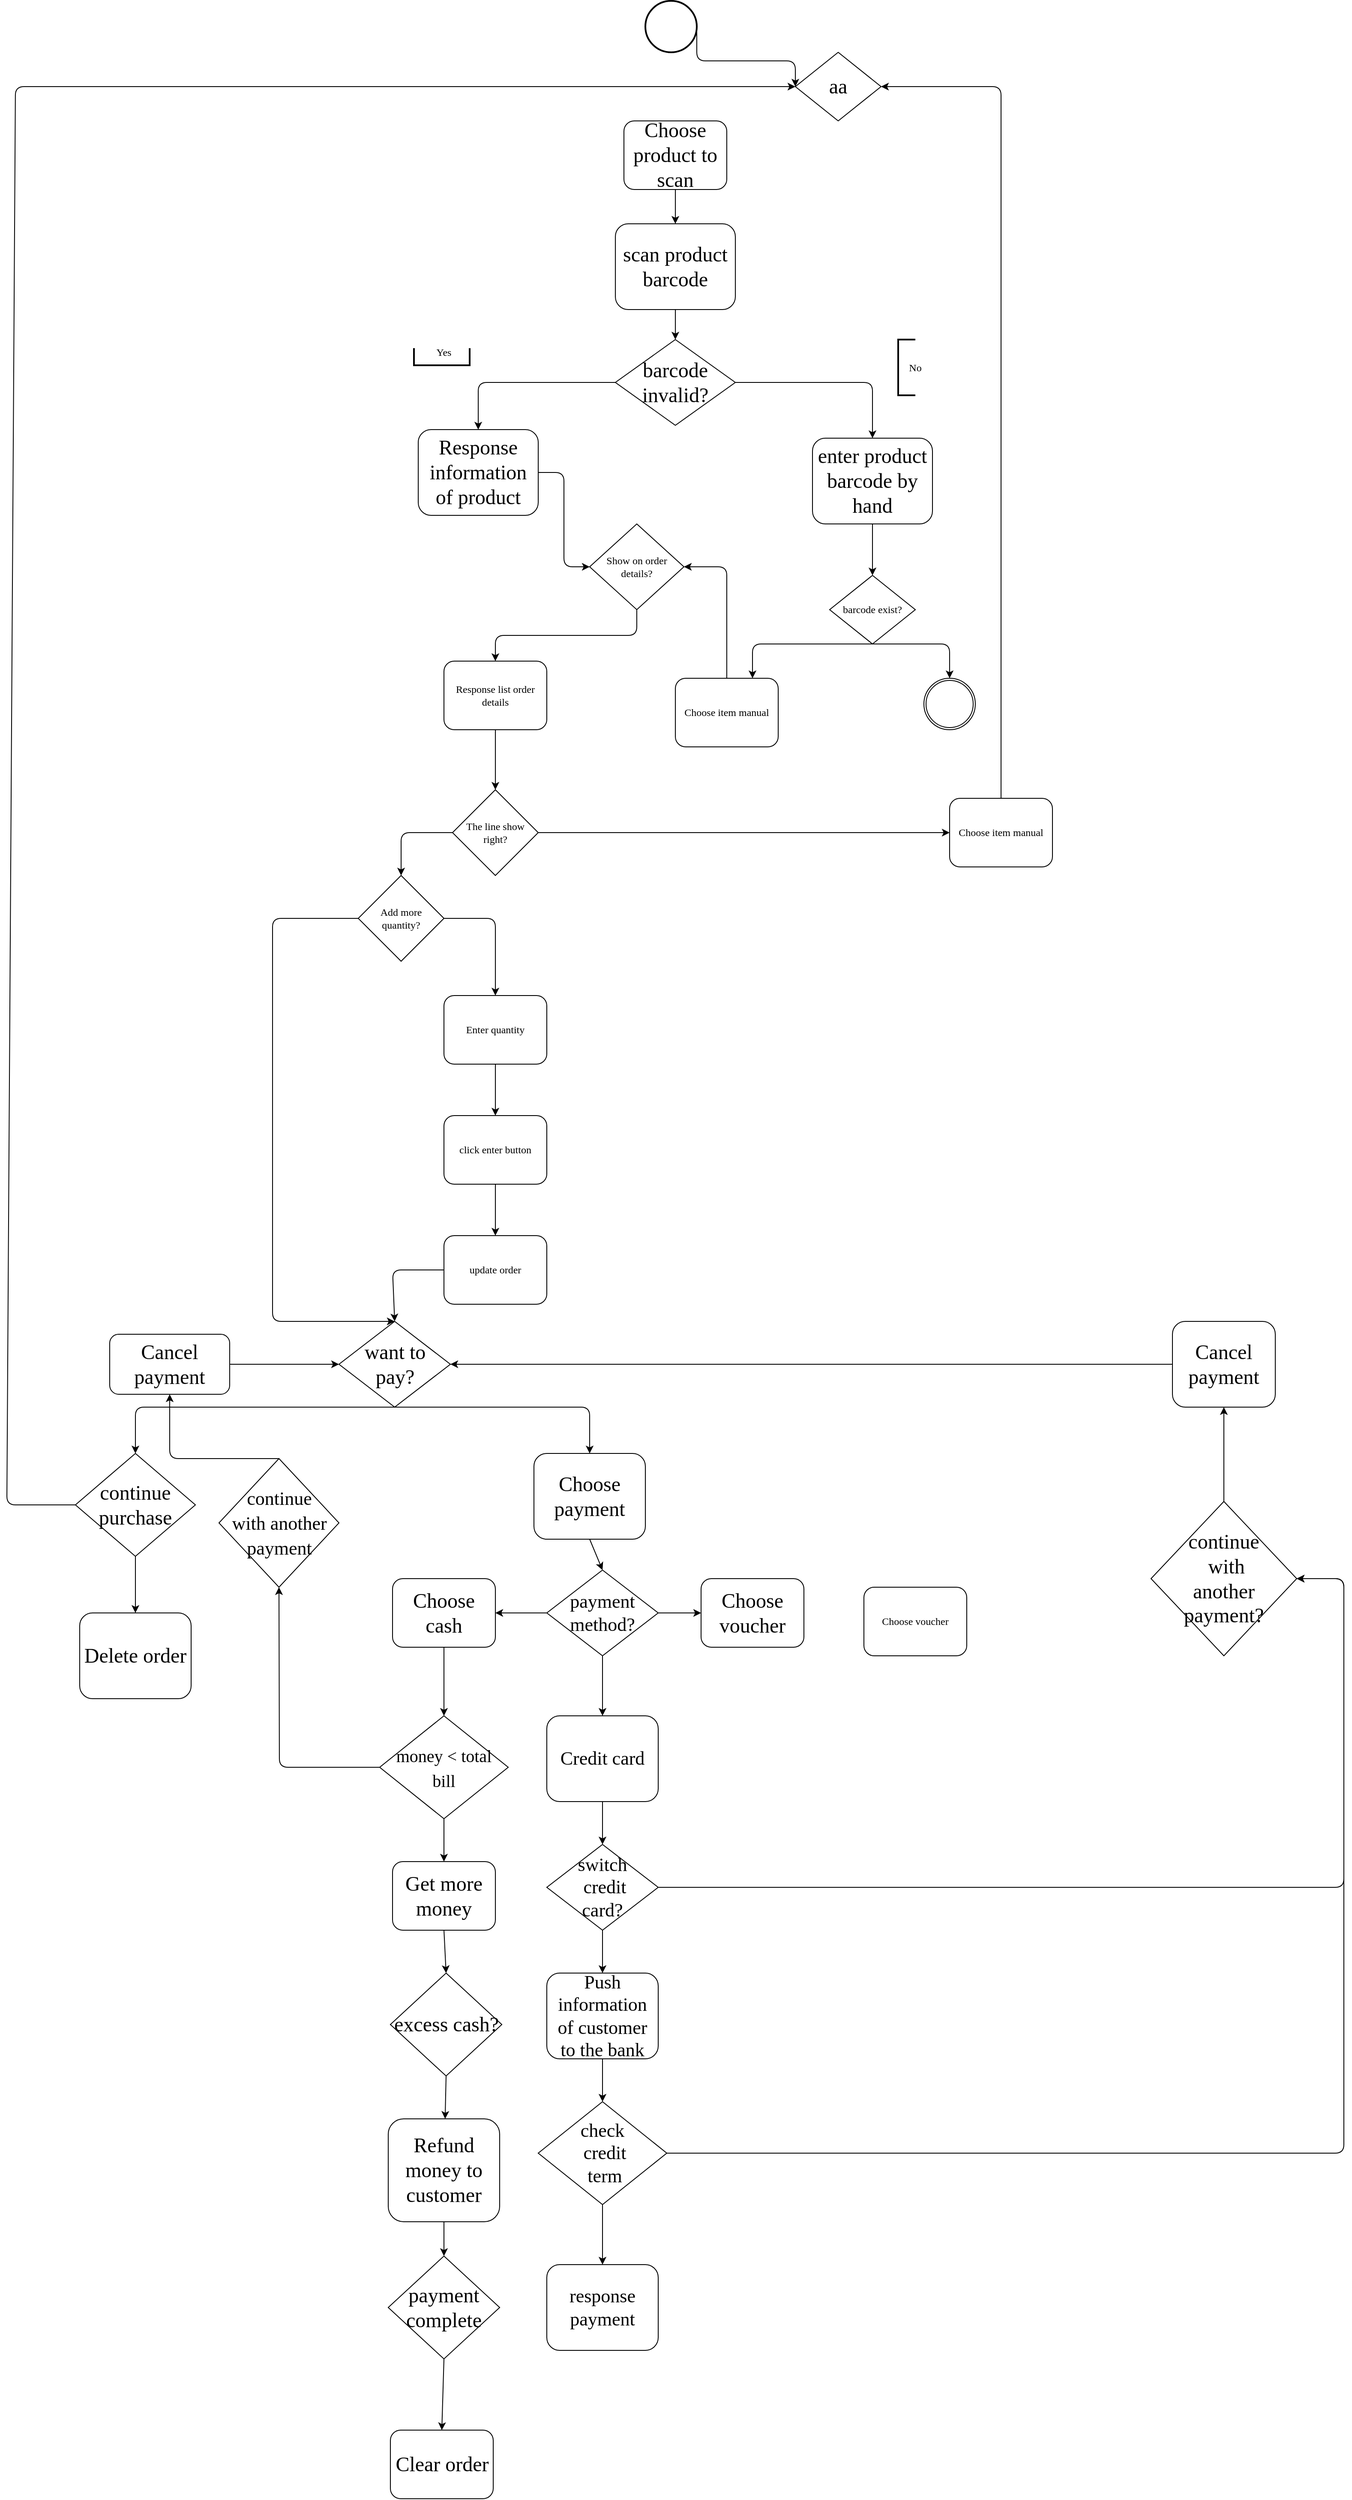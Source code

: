 <mxfile version="14.4.9" type="github">
  <diagram id="C5RBs43oDa-KdzZeNtuy" name="Page-1">
    <mxGraphModel dx="2557" dy="967" grid="1" gridSize="10" guides="1" tooltips="1" connect="1" arrows="1" fold="1" page="1" pageScale="1" pageWidth="827" pageHeight="1169" math="0" shadow="0">
      <root>
        <mxCell id="WIyWlLk6GJQsqaUBKTNV-0" />
        <mxCell id="WIyWlLk6GJQsqaUBKTNV-1" parent="WIyWlLk6GJQsqaUBKTNV-0" />
        <mxCell id="934r1Nunv1jcgl2rMJqk-0" value="aa" style="rhombus;whiteSpace=wrap;html=1;fontFamily=Times New Roman;spacing=5;align=center;fontSize=24;" vertex="1" parent="WIyWlLk6GJQsqaUBKTNV-1">
          <mxGeometry x="540" y="70" width="100" height="80" as="geometry" />
        </mxCell>
        <mxCell id="934r1Nunv1jcgl2rMJqk-1" value="" style="strokeWidth=2;html=1;shape=mxgraph.flowchart.start_2;whiteSpace=wrap;fontFamily=Times New Roman;spacing=5;align=center;" vertex="1" parent="WIyWlLk6GJQsqaUBKTNV-1">
          <mxGeometry x="365" y="10" width="60" height="60" as="geometry" />
        </mxCell>
        <mxCell id="934r1Nunv1jcgl2rMJqk-2" value="Choose product to scan" style="rounded=1;whiteSpace=wrap;html=1;fontFamily=Times New Roman;spacing=5;align=center;fontSize=24;" vertex="1" parent="WIyWlLk6GJQsqaUBKTNV-1">
          <mxGeometry x="340" y="150" width="120" height="80" as="geometry" />
        </mxCell>
        <mxCell id="934r1Nunv1jcgl2rMJqk-3" value="scan product barcode" style="rounded=1;whiteSpace=wrap;html=1;fontFamily=Times New Roman;spacing=5;align=center;fontSize=24;" vertex="1" parent="WIyWlLk6GJQsqaUBKTNV-1">
          <mxGeometry x="330" y="270" width="140" height="100" as="geometry" />
        </mxCell>
        <mxCell id="934r1Nunv1jcgl2rMJqk-4" value="barcode invalid?" style="rhombus;whiteSpace=wrap;html=1;fontFamily=Times New Roman;spacing=5;align=center;fontSize=24;" vertex="1" parent="WIyWlLk6GJQsqaUBKTNV-1">
          <mxGeometry x="330" y="405" width="140" height="100" as="geometry" />
        </mxCell>
        <mxCell id="934r1Nunv1jcgl2rMJqk-5" value="Response information of product" style="rounded=1;whiteSpace=wrap;html=1;fontFamily=Times New Roman;spacing=5;align=center;fontSize=24;" vertex="1" parent="WIyWlLk6GJQsqaUBKTNV-1">
          <mxGeometry x="100" y="510" width="140" height="100" as="geometry" />
        </mxCell>
        <mxCell id="934r1Nunv1jcgl2rMJqk-6" value="enter product barcode by hand" style="rounded=1;whiteSpace=wrap;html=1;fontFamily=Times New Roman;spacing=5;align=center;fontSize=24;" vertex="1" parent="WIyWlLk6GJQsqaUBKTNV-1">
          <mxGeometry x="560" y="520" width="140" height="100" as="geometry" />
        </mxCell>
        <mxCell id="934r1Nunv1jcgl2rMJqk-7" value="Show on order details?" style="rhombus;whiteSpace=wrap;html=1;fontFamily=Times New Roman;spacing=5;align=center;" vertex="1" parent="WIyWlLk6GJQsqaUBKTNV-1">
          <mxGeometry x="300" y="620" width="110" height="100" as="geometry" />
        </mxCell>
        <mxCell id="934r1Nunv1jcgl2rMJqk-8" value="barcode exist?" style="rhombus;whiteSpace=wrap;html=1;fontFamily=Times New Roman;spacing=5;align=center;" vertex="1" parent="WIyWlLk6GJQsqaUBKTNV-1">
          <mxGeometry x="580" y="680" width="100" height="80" as="geometry" />
        </mxCell>
        <mxCell id="934r1Nunv1jcgl2rMJqk-9" value="Choose item manual" style="rounded=1;whiteSpace=wrap;html=1;fontFamily=Times New Roman;spacing=5;align=center;" vertex="1" parent="WIyWlLk6GJQsqaUBKTNV-1">
          <mxGeometry x="400" y="800" width="120" height="80" as="geometry" />
        </mxCell>
        <mxCell id="934r1Nunv1jcgl2rMJqk-10" value="" style="verticalLabelPosition=bottom;verticalAlign=top;html=1;shape=mxgraph.flowchart.on-page_reference;fontFamily=Times New Roman;spacing=5;align=center;" vertex="1" parent="WIyWlLk6GJQsqaUBKTNV-1">
          <mxGeometry x="690" y="800" width="60" height="60" as="geometry" />
        </mxCell>
        <mxCell id="934r1Nunv1jcgl2rMJqk-11" value="" style="endArrow=classic;html=1;exitX=0.5;exitY=0;exitDx=0;exitDy=0;entryX=1;entryY=0.5;entryDx=0;entryDy=0;fontFamily=Times New Roman;spacing=5;align=center;" edge="1" parent="WIyWlLk6GJQsqaUBKTNV-1" source="934r1Nunv1jcgl2rMJqk-9" target="934r1Nunv1jcgl2rMJqk-7">
          <mxGeometry width="50" height="50" relative="1" as="geometry">
            <mxPoint x="430" y="760" as="sourcePoint" />
            <mxPoint x="450" y="670" as="targetPoint" />
            <Array as="points">
              <mxPoint x="460" y="730" />
              <mxPoint x="460" y="670" />
            </Array>
          </mxGeometry>
        </mxCell>
        <mxCell id="934r1Nunv1jcgl2rMJqk-12" value="Response list order details" style="rounded=1;whiteSpace=wrap;html=1;fontFamily=Times New Roman;spacing=5;align=center;" vertex="1" parent="WIyWlLk6GJQsqaUBKTNV-1">
          <mxGeometry x="130" y="780" width="120" height="80" as="geometry" />
        </mxCell>
        <mxCell id="934r1Nunv1jcgl2rMJqk-13" value="The line show right?" style="rhombus;whiteSpace=wrap;html=1;fontFamily=Times New Roman;spacing=5;align=center;" vertex="1" parent="WIyWlLk6GJQsqaUBKTNV-1">
          <mxGeometry x="140" y="930" width="100" height="100" as="geometry" />
        </mxCell>
        <mxCell id="934r1Nunv1jcgl2rMJqk-14" value="Choose item manual" style="rounded=1;whiteSpace=wrap;html=1;fontFamily=Times New Roman;spacing=5;align=center;" vertex="1" parent="WIyWlLk6GJQsqaUBKTNV-1">
          <mxGeometry x="720" y="940" width="120" height="80" as="geometry" />
        </mxCell>
        <mxCell id="934r1Nunv1jcgl2rMJqk-15" value="" style="endArrow=classic;html=1;exitX=0.5;exitY=0;exitDx=0;exitDy=0;entryX=1;entryY=0.5;entryDx=0;entryDy=0;fontFamily=Times New Roman;spacing=5;align=center;" edge="1" parent="WIyWlLk6GJQsqaUBKTNV-1" source="934r1Nunv1jcgl2rMJqk-14" target="934r1Nunv1jcgl2rMJqk-0">
          <mxGeometry width="50" height="50" relative="1" as="geometry">
            <mxPoint x="760" y="780" as="sourcePoint" />
            <mxPoint x="810" y="730" as="targetPoint" />
            <Array as="points">
              <mxPoint x="780" y="110" />
            </Array>
          </mxGeometry>
        </mxCell>
        <mxCell id="934r1Nunv1jcgl2rMJqk-16" value="" style="endArrow=classic;html=1;exitX=1;exitY=0.5;exitDx=0;exitDy=0;entryX=0;entryY=0.5;entryDx=0;entryDy=0;fontFamily=Times New Roman;spacing=5;align=center;" edge="1" parent="WIyWlLk6GJQsqaUBKTNV-1" source="934r1Nunv1jcgl2rMJqk-13" target="934r1Nunv1jcgl2rMJqk-14">
          <mxGeometry width="50" height="50" relative="1" as="geometry">
            <mxPoint x="300" y="990" as="sourcePoint" />
            <mxPoint x="350" y="940" as="targetPoint" />
          </mxGeometry>
        </mxCell>
        <mxCell id="934r1Nunv1jcgl2rMJqk-17" value="Add more quantity?" style="rhombus;whiteSpace=wrap;html=1;fontFamily=Times New Roman;spacing=5;align=center;" vertex="1" parent="WIyWlLk6GJQsqaUBKTNV-1">
          <mxGeometry x="30" y="1030" width="100" height="100" as="geometry" />
        </mxCell>
        <mxCell id="934r1Nunv1jcgl2rMJqk-18" value="Enter quantity" style="rounded=1;whiteSpace=wrap;html=1;fontFamily=Times New Roman;spacing=5;align=center;" vertex="1" parent="WIyWlLk6GJQsqaUBKTNV-1">
          <mxGeometry x="130" y="1170" width="120" height="80" as="geometry" />
        </mxCell>
        <mxCell id="934r1Nunv1jcgl2rMJqk-19" value="click enter button" style="rounded=1;whiteSpace=wrap;html=1;fontFamily=Times New Roman;spacing=5;align=center;" vertex="1" parent="WIyWlLk6GJQsqaUBKTNV-1">
          <mxGeometry x="130" y="1310" width="120" height="80" as="geometry" />
        </mxCell>
        <mxCell id="934r1Nunv1jcgl2rMJqk-20" value="update order" style="rounded=1;whiteSpace=wrap;html=1;fontFamily=Times New Roman;spacing=5;align=center;" vertex="1" parent="WIyWlLk6GJQsqaUBKTNV-1">
          <mxGeometry x="130" y="1450" width="120" height="80" as="geometry" />
        </mxCell>
        <mxCell id="934r1Nunv1jcgl2rMJqk-21" value="" style="endArrow=classic;html=1;exitX=1;exitY=0.5;exitDx=0;exitDy=0;entryX=0.5;entryY=0;entryDx=0;entryDy=0;fontFamily=Times New Roman;spacing=5;align=center;" edge="1" parent="WIyWlLk6GJQsqaUBKTNV-1" source="934r1Nunv1jcgl2rMJqk-17" target="934r1Nunv1jcgl2rMJqk-18">
          <mxGeometry width="50" height="50" relative="1" as="geometry">
            <mxPoint x="160" y="1105" as="sourcePoint" />
            <mxPoint x="210" y="1055" as="targetPoint" />
            <Array as="points">
              <mxPoint x="190" y="1080" />
            </Array>
          </mxGeometry>
        </mxCell>
        <mxCell id="934r1Nunv1jcgl2rMJqk-22" value="" style="endArrow=classic;html=1;exitX=0.5;exitY=1;exitDx=0;exitDy=0;entryX=0.5;entryY=0;entryDx=0;entryDy=0;fontFamily=Times New Roman;spacing=5;align=center;" edge="1" parent="WIyWlLk6GJQsqaUBKTNV-1" source="934r1Nunv1jcgl2rMJqk-18" target="934r1Nunv1jcgl2rMJqk-19">
          <mxGeometry width="50" height="50" relative="1" as="geometry">
            <mxPoint x="340" y="1350" as="sourcePoint" />
            <mxPoint x="390" y="1300" as="targetPoint" />
          </mxGeometry>
        </mxCell>
        <mxCell id="934r1Nunv1jcgl2rMJqk-23" value="" style="endArrow=classic;html=1;exitX=0.5;exitY=1;exitDx=0;exitDy=0;entryX=0.5;entryY=0;entryDx=0;entryDy=0;fontFamily=Times New Roman;spacing=5;align=center;" edge="1" parent="WIyWlLk6GJQsqaUBKTNV-1" source="934r1Nunv1jcgl2rMJqk-19" target="934r1Nunv1jcgl2rMJqk-20">
          <mxGeometry width="50" height="50" relative="1" as="geometry">
            <mxPoint x="280" y="1400" as="sourcePoint" />
            <mxPoint x="280" y="1460" as="targetPoint" />
          </mxGeometry>
        </mxCell>
        <mxCell id="934r1Nunv1jcgl2rMJqk-24" value="want to pay?" style="rhombus;whiteSpace=wrap;html=1;fontFamily=Times New Roman;spacing=5;align=center;fontSize=24;" vertex="1" parent="WIyWlLk6GJQsqaUBKTNV-1">
          <mxGeometry x="7.5" y="1550" width="130" height="100" as="geometry" />
        </mxCell>
        <mxCell id="934r1Nunv1jcgl2rMJqk-25" value="" style="endArrow=classic;html=1;exitX=0;exitY=0.5;exitDx=0;exitDy=0;entryX=0.5;entryY=0;entryDx=0;entryDy=0;fontFamily=Times New Roman;spacing=5;align=center;" edge="1" parent="WIyWlLk6GJQsqaUBKTNV-1" source="934r1Nunv1jcgl2rMJqk-20" target="934r1Nunv1jcgl2rMJqk-24">
          <mxGeometry width="50" height="50" relative="1" as="geometry">
            <mxPoint x="79.29" y="1460" as="sourcePoint" />
            <mxPoint x="79.29" y="1520" as="targetPoint" />
            <Array as="points">
              <mxPoint x="70" y="1490" />
            </Array>
          </mxGeometry>
        </mxCell>
        <mxCell id="934r1Nunv1jcgl2rMJqk-26" value="Choose payment" style="rounded=1;whiteSpace=wrap;html=1;fontFamily=Times New Roman;spacing=5;align=center;fontSize=24;" vertex="1" parent="WIyWlLk6GJQsqaUBKTNV-1">
          <mxGeometry x="235" y="1704" width="130" height="100" as="geometry" />
        </mxCell>
        <mxCell id="934r1Nunv1jcgl2rMJqk-27" value="payment method?" style="rhombus;whiteSpace=wrap;html=1;fontFamily=Times New Roman;spacing=5;align=center;fontSize=22;" vertex="1" parent="WIyWlLk6GJQsqaUBKTNV-1">
          <mxGeometry x="250" y="1840" width="130" height="100" as="geometry" />
        </mxCell>
        <mxCell id="934r1Nunv1jcgl2rMJqk-28" value="Choose voucher" style="rounded=1;whiteSpace=wrap;html=1;fontFamily=Times New Roman;spacing=5;align=center;fontSize=24;" vertex="1" parent="WIyWlLk6GJQsqaUBKTNV-1">
          <mxGeometry x="430" y="1850" width="120" height="80" as="geometry" />
        </mxCell>
        <mxCell id="934r1Nunv1jcgl2rMJqk-29" value="Credit card" style="rounded=1;whiteSpace=wrap;html=1;fontFamily=Times New Roman;spacing=5;align=center;fontSize=22;" vertex="1" parent="WIyWlLk6GJQsqaUBKTNV-1">
          <mxGeometry x="250" y="2010" width="130" height="100" as="geometry" />
        </mxCell>
        <mxCell id="934r1Nunv1jcgl2rMJqk-30" value="Choose cash" style="rounded=1;whiteSpace=wrap;html=1;fontFamily=Times New Roman;spacing=5;align=center;fontSize=24;" vertex="1" parent="WIyWlLk6GJQsqaUBKTNV-1">
          <mxGeometry x="70" y="1850" width="120" height="80" as="geometry" />
        </mxCell>
        <mxCell id="934r1Nunv1jcgl2rMJqk-31" value="switch&lt;br&gt;&amp;nbsp;credit &lt;br&gt;card?" style="rhombus;whiteSpace=wrap;html=1;fontFamily=Times New Roman;spacing=5;align=center;fontSize=22;" vertex="1" parent="WIyWlLk6GJQsqaUBKTNV-1">
          <mxGeometry x="250" y="2160" width="130" height="100" as="geometry" />
        </mxCell>
        <mxCell id="934r1Nunv1jcgl2rMJqk-32" value="Push information of customer to the bank" style="rounded=1;whiteSpace=wrap;html=1;fontFamily=Times New Roman;spacing=5;align=center;fontSize=22;" vertex="1" parent="WIyWlLk6GJQsqaUBKTNV-1">
          <mxGeometry x="250" y="2310" width="130" height="100" as="geometry" />
        </mxCell>
        <mxCell id="934r1Nunv1jcgl2rMJqk-33" value="check&lt;br&gt;&amp;nbsp;credit&lt;br&gt;&amp;nbsp;term" style="rhombus;whiteSpace=wrap;html=1;fontFamily=Times New Roman;spacing=5;align=center;fontSize=22;" vertex="1" parent="WIyWlLk6GJQsqaUBKTNV-1">
          <mxGeometry x="240" y="2460" width="150" height="120" as="geometry" />
        </mxCell>
        <mxCell id="934r1Nunv1jcgl2rMJqk-34" value="response payment" style="rounded=1;whiteSpace=wrap;html=1;fontFamily=Times New Roman;spacing=5;align=center;fontSize=22;" vertex="1" parent="WIyWlLk6GJQsqaUBKTNV-1">
          <mxGeometry x="250" y="2650" width="130" height="100" as="geometry" />
        </mxCell>
        <mxCell id="934r1Nunv1jcgl2rMJqk-35" value="" style="endArrow=classic;html=1;exitX=1;exitY=0.5;exitDx=0;exitDy=0;entryX=1;entryY=0.5;entryDx=0;entryDy=0;fontFamily=Times New Roman;spacing=5;align=center;" edge="1" parent="WIyWlLk6GJQsqaUBKTNV-1" source="934r1Nunv1jcgl2rMJqk-31" target="934r1Nunv1jcgl2rMJqk-37">
          <mxGeometry width="50" height="50" relative="1" as="geometry">
            <mxPoint x="470" y="2150" as="sourcePoint" />
            <mxPoint x="520" y="2100" as="targetPoint" />
            <Array as="points">
              <mxPoint x="1180" y="2210" />
              <mxPoint x="1180" y="1850" />
            </Array>
          </mxGeometry>
        </mxCell>
        <mxCell id="934r1Nunv1jcgl2rMJqk-36" value="Choose voucher" style="rounded=1;whiteSpace=wrap;html=1;fontFamily=Times New Roman;spacing=5;align=center;" vertex="1" parent="WIyWlLk6GJQsqaUBKTNV-1">
          <mxGeometry x="620" y="1860" width="120" height="80" as="geometry" />
        </mxCell>
        <mxCell id="934r1Nunv1jcgl2rMJqk-37" value="continue&lt;br&gt;&amp;nbsp;with &lt;br&gt;another payment?" style="rhombus;whiteSpace=wrap;html=1;fontFamily=Times New Roman;spacing=5;align=center;fontSize=24;" vertex="1" parent="WIyWlLk6GJQsqaUBKTNV-1">
          <mxGeometry x="955" y="1760" width="170" height="180" as="geometry" />
        </mxCell>
        <mxCell id="934r1Nunv1jcgl2rMJqk-38" value="Cancel payment" style="rounded=1;whiteSpace=wrap;html=1;fontFamily=Times New Roman;spacing=5;align=center;fontSize=24;" vertex="1" parent="WIyWlLk6GJQsqaUBKTNV-1">
          <mxGeometry x="980" y="1550" width="120" height="100" as="geometry" />
        </mxCell>
        <mxCell id="934r1Nunv1jcgl2rMJqk-39" value="" style="endArrow=classic;html=1;exitX=0;exitY=0.5;exitDx=0;exitDy=0;entryX=1;entryY=0.5;entryDx=0;entryDy=0;fontFamily=Times New Roman;spacing=5;align=center;" edge="1" parent="WIyWlLk6GJQsqaUBKTNV-1" source="934r1Nunv1jcgl2rMJqk-38" target="934r1Nunv1jcgl2rMJqk-24">
          <mxGeometry width="50" height="50" relative="1" as="geometry">
            <mxPoint x="550" y="1680" as="sourcePoint" />
            <mxPoint x="600" y="1630" as="targetPoint" />
          </mxGeometry>
        </mxCell>
        <mxCell id="934r1Nunv1jcgl2rMJqk-40" value="" style="endArrow=classic;html=1;exitX=0.5;exitY=0;exitDx=0;exitDy=0;entryX=0.5;entryY=1;entryDx=0;entryDy=0;fontFamily=Times New Roman;spacing=5;align=center;" edge="1" parent="WIyWlLk6GJQsqaUBKTNV-1" source="934r1Nunv1jcgl2rMJqk-37" target="934r1Nunv1jcgl2rMJqk-38">
          <mxGeometry width="50" height="50" relative="1" as="geometry">
            <mxPoint x="740" y="1760" as="sourcePoint" />
            <mxPoint x="790" y="1710" as="targetPoint" />
          </mxGeometry>
        </mxCell>
        <mxCell id="934r1Nunv1jcgl2rMJqk-42" value="" style="endArrow=classic;html=1;exitX=1;exitY=0.5;exitDx=0;exitDy=0;entryX=1;entryY=0.5;entryDx=0;entryDy=0;fontFamily=Times New Roman;spacing=5;align=center;" edge="1" parent="WIyWlLk6GJQsqaUBKTNV-1" source="934r1Nunv1jcgl2rMJqk-33" target="934r1Nunv1jcgl2rMJqk-37">
          <mxGeometry width="50" height="50" relative="1" as="geometry">
            <mxPoint x="450" y="2350" as="sourcePoint" />
            <mxPoint x="500" y="2300" as="targetPoint" />
            <Array as="points">
              <mxPoint x="1180" y="2520" />
              <mxPoint x="1180" y="1850" />
            </Array>
          </mxGeometry>
        </mxCell>
        <mxCell id="934r1Nunv1jcgl2rMJqk-43" value="" style="endArrow=classic;html=1;exitX=0.5;exitY=1;exitDx=0;exitDy=0;entryX=0.5;entryY=0;entryDx=0;entryDy=0;fontFamily=Times New Roman;spacing=5;align=center;" edge="1" parent="WIyWlLk6GJQsqaUBKTNV-1" source="934r1Nunv1jcgl2rMJqk-31" target="934r1Nunv1jcgl2rMJqk-32">
          <mxGeometry width="50" height="50" relative="1" as="geometry">
            <mxPoint x="380" y="2350" as="sourcePoint" />
            <mxPoint x="430" y="2300" as="targetPoint" />
          </mxGeometry>
        </mxCell>
        <mxCell id="934r1Nunv1jcgl2rMJqk-44" value="" style="endArrow=classic;html=1;exitX=0.5;exitY=1;exitDx=0;exitDy=0;entryX=0.5;entryY=0;entryDx=0;entryDy=0;fontFamily=Times New Roman;spacing=5;align=center;" edge="1" parent="WIyWlLk6GJQsqaUBKTNV-1" source="934r1Nunv1jcgl2rMJqk-32" target="934r1Nunv1jcgl2rMJqk-33">
          <mxGeometry width="50" height="50" relative="1" as="geometry">
            <mxPoint x="380" y="2350" as="sourcePoint" />
            <mxPoint x="430" y="2300" as="targetPoint" />
          </mxGeometry>
        </mxCell>
        <mxCell id="934r1Nunv1jcgl2rMJqk-45" value="" style="endArrow=classic;html=1;exitX=0.5;exitY=1;exitDx=0;exitDy=0;entryX=0.5;entryY=0;entryDx=0;entryDy=0;fontFamily=Times New Roman;spacing=5;align=center;" edge="1" parent="WIyWlLk6GJQsqaUBKTNV-1" source="934r1Nunv1jcgl2rMJqk-29" target="934r1Nunv1jcgl2rMJqk-31">
          <mxGeometry width="50" height="50" relative="1" as="geometry">
            <mxPoint x="370" y="2140" as="sourcePoint" />
            <mxPoint x="420" y="2090" as="targetPoint" />
          </mxGeometry>
        </mxCell>
        <mxCell id="934r1Nunv1jcgl2rMJqk-46" value="" style="endArrow=classic;html=1;exitX=0.5;exitY=1;exitDx=0;exitDy=0;entryX=0.5;entryY=0;entryDx=0;entryDy=0;fontFamily=Times New Roman;spacing=5;align=center;" edge="1" parent="WIyWlLk6GJQsqaUBKTNV-1" source="934r1Nunv1jcgl2rMJqk-27" target="934r1Nunv1jcgl2rMJqk-29">
          <mxGeometry width="50" height="50" relative="1" as="geometry">
            <mxPoint x="380" y="2060" as="sourcePoint" />
            <mxPoint x="430" y="2010" as="targetPoint" />
          </mxGeometry>
        </mxCell>
        <mxCell id="934r1Nunv1jcgl2rMJqk-47" value="" style="endArrow=classic;html=1;exitX=1;exitY=0.5;exitDx=0;exitDy=0;entryX=0;entryY=0.5;entryDx=0;entryDy=0;fontFamily=Times New Roman;spacing=5;align=center;" edge="1" parent="WIyWlLk6GJQsqaUBKTNV-1" source="934r1Nunv1jcgl2rMJqk-27" target="934r1Nunv1jcgl2rMJqk-28">
          <mxGeometry width="50" height="50" relative="1" as="geometry">
            <mxPoint x="380" y="2060" as="sourcePoint" />
            <mxPoint x="430" y="2010" as="targetPoint" />
          </mxGeometry>
        </mxCell>
        <mxCell id="934r1Nunv1jcgl2rMJqk-48" value="" style="endArrow=classic;html=1;exitX=0;exitY=0.5;exitDx=0;exitDy=0;entryX=1;entryY=0.5;entryDx=0;entryDy=0;fontFamily=Times New Roman;spacing=5;align=center;" edge="1" parent="WIyWlLk6GJQsqaUBKTNV-1" source="934r1Nunv1jcgl2rMJqk-27" target="934r1Nunv1jcgl2rMJqk-30">
          <mxGeometry width="50" height="50" relative="1" as="geometry">
            <mxPoint x="190" y="1980" as="sourcePoint" />
            <mxPoint x="240" y="1930" as="targetPoint" />
          </mxGeometry>
        </mxCell>
        <mxCell id="934r1Nunv1jcgl2rMJqk-49" value="" style="endArrow=classic;html=1;exitX=0.5;exitY=1;exitDx=0;exitDy=0;entryX=0.5;entryY=0;entryDx=0;entryDy=0;fontFamily=Times New Roman;spacing=5;align=center;" edge="1" parent="WIyWlLk6GJQsqaUBKTNV-1" source="934r1Nunv1jcgl2rMJqk-3" target="934r1Nunv1jcgl2rMJqk-4">
          <mxGeometry width="50" height="50" relative="1" as="geometry">
            <mxPoint x="490" y="400" as="sourcePoint" />
            <mxPoint x="540" y="350" as="targetPoint" />
          </mxGeometry>
        </mxCell>
        <mxCell id="934r1Nunv1jcgl2rMJqk-50" value="" style="endArrow=classic;html=1;exitX=1;exitY=0.5;exitDx=0;exitDy=0;entryX=0.5;entryY=0;entryDx=0;entryDy=0;fontFamily=Times New Roman;spacing=5;align=center;" edge="1" parent="WIyWlLk6GJQsqaUBKTNV-1" source="934r1Nunv1jcgl2rMJqk-4" target="934r1Nunv1jcgl2rMJqk-6">
          <mxGeometry width="50" height="50" relative="1" as="geometry">
            <mxPoint x="470" y="470" as="sourcePoint" />
            <mxPoint x="520" y="420" as="targetPoint" />
            <Array as="points">
              <mxPoint x="630" y="455" />
            </Array>
          </mxGeometry>
        </mxCell>
        <mxCell id="934r1Nunv1jcgl2rMJqk-51" value="" style="endArrow=classic;html=1;exitX=0;exitY=0.5;exitDx=0;exitDy=0;entryX=0.5;entryY=0;entryDx=0;entryDy=0;fontFamily=Times New Roman;spacing=5;align=center;" edge="1" parent="WIyWlLk6GJQsqaUBKTNV-1" source="934r1Nunv1jcgl2rMJqk-4" target="934r1Nunv1jcgl2rMJqk-5">
          <mxGeometry width="50" height="50" relative="1" as="geometry">
            <mxPoint x="380" y="520" as="sourcePoint" />
            <mxPoint x="430" y="470" as="targetPoint" />
            <Array as="points">
              <mxPoint x="170" y="455" />
            </Array>
          </mxGeometry>
        </mxCell>
        <mxCell id="934r1Nunv1jcgl2rMJqk-52" value="" style="strokeWidth=2;html=1;shape=mxgraph.flowchart.annotation_1;align=center;pointerEvents=1;rotation=-90;fontFamily=Times New Roman;spacing=5;" vertex="1" parent="WIyWlLk6GJQsqaUBKTNV-1">
          <mxGeometry x="117.5" y="392.5" width="20" height="65" as="geometry" />
        </mxCell>
        <mxCell id="934r1Nunv1jcgl2rMJqk-53" value="Yes" style="text;html=1;strokeColor=none;fillColor=none;align=center;verticalAlign=middle;whiteSpace=wrap;rounded=0;fontFamily=Times New Roman;spacing=5;" vertex="1" parent="WIyWlLk6GJQsqaUBKTNV-1">
          <mxGeometry x="110" y="410" width="40" height="20" as="geometry" />
        </mxCell>
        <mxCell id="934r1Nunv1jcgl2rMJqk-56" value="" style="strokeWidth=2;html=1;shape=mxgraph.flowchart.annotation_1;align=center;pointerEvents=1;rotation=0;fontFamily=Times New Roman;spacing=5;" vertex="1" parent="WIyWlLk6GJQsqaUBKTNV-1">
          <mxGeometry x="660" y="405" width="20" height="65" as="geometry" />
        </mxCell>
        <mxCell id="934r1Nunv1jcgl2rMJqk-57" value="No" style="text;html=1;strokeColor=none;fillColor=none;align=center;verticalAlign=middle;whiteSpace=wrap;rounded=0;fontFamily=Times New Roman;spacing=5;" vertex="1" parent="WIyWlLk6GJQsqaUBKTNV-1">
          <mxGeometry x="660" y="427.5" width="40" height="20" as="geometry" />
        </mxCell>
        <mxCell id="934r1Nunv1jcgl2rMJqk-58" value="" style="endArrow=classic;html=1;entryX=0.5;entryY=0;entryDx=0;entryDy=0;exitX=0.5;exitY=1;exitDx=0;exitDy=0;fontFamily=Times New Roman;spacing=5;align=center;" edge="1" parent="WIyWlLk6GJQsqaUBKTNV-1" source="934r1Nunv1jcgl2rMJqk-6" target="934r1Nunv1jcgl2rMJqk-8">
          <mxGeometry width="50" height="50" relative="1" as="geometry">
            <mxPoint x="560" y="630" as="sourcePoint" />
            <mxPoint x="480" y="604" as="targetPoint" />
          </mxGeometry>
        </mxCell>
        <mxCell id="934r1Nunv1jcgl2rMJqk-59" value="" style="endArrow=classic;html=1;exitX=0.5;exitY=1;exitDx=0;exitDy=0;entryX=0.5;entryY=0;entryDx=0;entryDy=0;entryPerimeter=0;fontFamily=Times New Roman;spacing=5;align=center;" edge="1" parent="WIyWlLk6GJQsqaUBKTNV-1" source="934r1Nunv1jcgl2rMJqk-8" target="934r1Nunv1jcgl2rMJqk-10">
          <mxGeometry width="50" height="50" relative="1" as="geometry">
            <mxPoint x="570" y="790" as="sourcePoint" />
            <mxPoint x="660" y="760" as="targetPoint" />
            <Array as="points">
              <mxPoint x="720" y="760" />
            </Array>
          </mxGeometry>
        </mxCell>
        <mxCell id="934r1Nunv1jcgl2rMJqk-60" value="" style="endArrow=classic;html=1;exitX=0.5;exitY=1;exitDx=0;exitDy=0;entryX=0.75;entryY=0;entryDx=0;entryDy=0;fontFamily=Times New Roman;spacing=5;align=center;" edge="1" parent="WIyWlLk6GJQsqaUBKTNV-1" source="934r1Nunv1jcgl2rMJqk-8" target="934r1Nunv1jcgl2rMJqk-9">
          <mxGeometry width="50" height="50" relative="1" as="geometry">
            <mxPoint x="550" y="830" as="sourcePoint" />
            <mxPoint x="600" y="780" as="targetPoint" />
            <Array as="points">
              <mxPoint x="490" y="760" />
            </Array>
          </mxGeometry>
        </mxCell>
        <mxCell id="934r1Nunv1jcgl2rMJqk-61" value="" style="endArrow=classic;html=1;exitX=0.5;exitY=1;exitDx=0;exitDy=0;entryX=0.5;entryY=0;entryDx=0;entryDy=0;fontFamily=Times New Roman;spacing=5;align=center;" edge="1" parent="WIyWlLk6GJQsqaUBKTNV-1" source="934r1Nunv1jcgl2rMJqk-2" target="934r1Nunv1jcgl2rMJqk-3">
          <mxGeometry width="50" height="50" relative="1" as="geometry">
            <mxPoint x="380" y="360" as="sourcePoint" />
            <mxPoint x="430" y="310" as="targetPoint" />
          </mxGeometry>
        </mxCell>
        <mxCell id="934r1Nunv1jcgl2rMJqk-62" value="" style="endArrow=classic;html=1;exitX=0.5;exitY=1;exitDx=0;exitDy=0;entryX=0.5;entryY=0;entryDx=0;entryDy=0;fontFamily=Times New Roman;spacing=5;align=center;" edge="1" parent="WIyWlLk6GJQsqaUBKTNV-1" source="934r1Nunv1jcgl2rMJqk-12" target="934r1Nunv1jcgl2rMJqk-13">
          <mxGeometry width="50" height="50" relative="1" as="geometry">
            <mxPoint x="275" y="865" as="sourcePoint" />
            <mxPoint x="325" y="815" as="targetPoint" />
          </mxGeometry>
        </mxCell>
        <mxCell id="934r1Nunv1jcgl2rMJqk-63" value="" style="endArrow=classic;html=1;exitX=1;exitY=0.5;exitDx=0;exitDy=0;entryX=0;entryY=0.5;entryDx=0;entryDy=0;fontFamily=Times New Roman;spacing=5;align=center;" edge="1" parent="WIyWlLk6GJQsqaUBKTNV-1" source="934r1Nunv1jcgl2rMJqk-5" target="934r1Nunv1jcgl2rMJqk-7">
          <mxGeometry width="50" height="50" relative="1" as="geometry">
            <mxPoint x="137.5" y="720" as="sourcePoint" />
            <mxPoint x="187.5" y="670" as="targetPoint" />
            <Array as="points">
              <mxPoint x="270" y="560" />
              <mxPoint x="270" y="670" />
            </Array>
          </mxGeometry>
        </mxCell>
        <mxCell id="934r1Nunv1jcgl2rMJqk-64" value="" style="endArrow=classic;html=1;exitX=0.5;exitY=1;exitDx=0;exitDy=0;entryX=0.5;entryY=0;entryDx=0;entryDy=0;fontFamily=Times New Roman;spacing=5;align=center;" edge="1" parent="WIyWlLk6GJQsqaUBKTNV-1" source="934r1Nunv1jcgl2rMJqk-7" target="934r1Nunv1jcgl2rMJqk-12">
          <mxGeometry width="50" height="50" relative="1" as="geometry">
            <mxPoint x="380" y="860" as="sourcePoint" />
            <mxPoint x="430" y="810" as="targetPoint" />
            <Array as="points">
              <mxPoint x="355" y="750" />
              <mxPoint x="190" y="750" />
            </Array>
          </mxGeometry>
        </mxCell>
        <mxCell id="934r1Nunv1jcgl2rMJqk-65" value="" style="endArrow=classic;html=1;exitX=0;exitY=0.5;exitDx=0;exitDy=0;entryX=0.5;entryY=0;entryDx=0;entryDy=0;fontFamily=Times New Roman;spacing=5;align=center;" edge="1" parent="WIyWlLk6GJQsqaUBKTNV-1" source="934r1Nunv1jcgl2rMJqk-13" target="934r1Nunv1jcgl2rMJqk-17">
          <mxGeometry width="50" height="50" relative="1" as="geometry">
            <mxPoint x="380" y="1030" as="sourcePoint" />
            <mxPoint x="430" y="980" as="targetPoint" />
            <Array as="points">
              <mxPoint x="80" y="980" />
            </Array>
          </mxGeometry>
        </mxCell>
        <mxCell id="934r1Nunv1jcgl2rMJqk-66" value="&lt;font style=&quot;font-size: 20px&quot;&gt;money &amp;lt; total bill&lt;/font&gt;" style="rhombus;whiteSpace=wrap;html=1;fontFamily=Times New Roman;spacing=5;align=center;fontSize=24;" vertex="1" parent="WIyWlLk6GJQsqaUBKTNV-1">
          <mxGeometry x="55" y="2010" width="150" height="120" as="geometry" />
        </mxCell>
        <mxCell id="934r1Nunv1jcgl2rMJqk-67" value="Get more money" style="rounded=1;whiteSpace=wrap;html=1;fontFamily=Times New Roman;spacing=5;align=center;fontSize=24;" vertex="1" parent="WIyWlLk6GJQsqaUBKTNV-1">
          <mxGeometry x="70" y="2180" width="120" height="80" as="geometry" />
        </mxCell>
        <mxCell id="934r1Nunv1jcgl2rMJqk-68" value="excess cash?" style="rhombus;whiteSpace=wrap;html=1;fontFamily=Times New Roman;spacing=5;align=center;fontSize=24;" vertex="1" parent="WIyWlLk6GJQsqaUBKTNV-1">
          <mxGeometry x="67.5" y="2310" width="130" height="120" as="geometry" />
        </mxCell>
        <mxCell id="934r1Nunv1jcgl2rMJqk-69" value="Refund money to customer" style="rounded=1;whiteSpace=wrap;html=1;fontFamily=Times New Roman;spacing=5;align=center;fontSize=24;" vertex="1" parent="WIyWlLk6GJQsqaUBKTNV-1">
          <mxGeometry x="65" y="2480" width="130" height="120" as="geometry" />
        </mxCell>
        <mxCell id="934r1Nunv1jcgl2rMJqk-70" value="payment complete" style="rhombus;whiteSpace=wrap;html=1;fontFamily=Times New Roman;spacing=5;align=center;fontSize=24;" vertex="1" parent="WIyWlLk6GJQsqaUBKTNV-1">
          <mxGeometry x="65" y="2640" width="130" height="120" as="geometry" />
        </mxCell>
        <mxCell id="934r1Nunv1jcgl2rMJqk-71" value="&lt;font style=&quot;font-size: 24px&quot;&gt;Clear order&lt;/font&gt;" style="rounded=1;whiteSpace=wrap;html=1;fontFamily=Times New Roman;spacing=5;align=center;" vertex="1" parent="WIyWlLk6GJQsqaUBKTNV-1">
          <mxGeometry x="67.5" y="2843" width="120" height="80" as="geometry" />
        </mxCell>
        <mxCell id="934r1Nunv1jcgl2rMJqk-72" value="continue purchase" style="rhombus;whiteSpace=wrap;html=1;fontFamily=Times New Roman;spacing=5;align=center;fontSize=24;" vertex="1" parent="WIyWlLk6GJQsqaUBKTNV-1">
          <mxGeometry x="-300" y="1704" width="140" height="120" as="geometry" />
        </mxCell>
        <mxCell id="934r1Nunv1jcgl2rMJqk-73" value="Delete order" style="rounded=1;whiteSpace=wrap;html=1;fontFamily=Times New Roman;spacing=5;align=center;fontSize=24;" vertex="1" parent="WIyWlLk6GJQsqaUBKTNV-1">
          <mxGeometry x="-295" y="1890" width="130" height="100" as="geometry" />
        </mxCell>
        <mxCell id="934r1Nunv1jcgl2rMJqk-74" value="" style="endArrow=classic;html=1;fontFamily=Times New Roman;fontSize=24;align=center;exitX=0.5;exitY=1;exitDx=0;exitDy=0;entryX=0.5;entryY=0;entryDx=0;entryDy=0;" edge="1" parent="WIyWlLk6GJQsqaUBKTNV-1" source="934r1Nunv1jcgl2rMJqk-72" target="934r1Nunv1jcgl2rMJqk-73">
          <mxGeometry width="50" height="50" relative="1" as="geometry">
            <mxPoint y="1819" as="sourcePoint" />
            <mxPoint x="50" y="1769" as="targetPoint" />
          </mxGeometry>
        </mxCell>
        <mxCell id="934r1Nunv1jcgl2rMJqk-75" value="" style="endArrow=classic;html=1;fontFamily=Times New Roman;fontSize=24;align=center;exitX=0.5;exitY=1;exitDx=0;exitDy=0;entryX=0.5;entryY=0;entryDx=0;entryDy=0;" edge="1" parent="WIyWlLk6GJQsqaUBKTNV-1" source="934r1Nunv1jcgl2rMJqk-24" target="934r1Nunv1jcgl2rMJqk-26">
          <mxGeometry width="50" height="50" relative="1" as="geometry">
            <mxPoint x="130" y="1740" as="sourcePoint" />
            <mxPoint x="180" y="1690" as="targetPoint" />
            <Array as="points">
              <mxPoint x="300" y="1650" />
            </Array>
          </mxGeometry>
        </mxCell>
        <mxCell id="934r1Nunv1jcgl2rMJqk-76" value="" style="endArrow=classic;html=1;fontFamily=Times New Roman;fontSize=24;align=center;exitX=0.5;exitY=1;exitDx=0;exitDy=0;entryX=0.5;entryY=0;entryDx=0;entryDy=0;" edge="1" parent="WIyWlLk6GJQsqaUBKTNV-1" source="934r1Nunv1jcgl2rMJqk-24" target="934r1Nunv1jcgl2rMJqk-72">
          <mxGeometry width="50" height="50" relative="1" as="geometry">
            <mxPoint x="60" y="1704" as="sourcePoint" />
            <mxPoint x="105" y="1704" as="targetPoint" />
            <Array as="points">
              <mxPoint x="-230" y="1650" />
            </Array>
          </mxGeometry>
        </mxCell>
        <mxCell id="934r1Nunv1jcgl2rMJqk-78" value="" style="endArrow=classic;html=1;fontFamily=Times New Roman;fontSize=24;align=center;exitX=0.5;exitY=1;exitDx=0;exitDy=0;entryX=0.5;entryY=0;entryDx=0;entryDy=0;" edge="1" parent="WIyWlLk6GJQsqaUBKTNV-1" source="934r1Nunv1jcgl2rMJqk-26" target="934r1Nunv1jcgl2rMJqk-27">
          <mxGeometry width="50" height="50" relative="1" as="geometry">
            <mxPoint x="190" y="1830" as="sourcePoint" />
            <mxPoint x="240" y="1780" as="targetPoint" />
          </mxGeometry>
        </mxCell>
        <mxCell id="934r1Nunv1jcgl2rMJqk-79" value="" style="endArrow=classic;html=1;fontFamily=Times New Roman;fontSize=24;align=center;exitX=0.5;exitY=1;exitDx=0;exitDy=0;" edge="1" parent="WIyWlLk6GJQsqaUBKTNV-1" source="934r1Nunv1jcgl2rMJqk-68" target="934r1Nunv1jcgl2rMJqk-69">
          <mxGeometry width="50" height="50" relative="1" as="geometry">
            <mxPoint x="190" y="2460" as="sourcePoint" />
            <mxPoint x="240" y="2410" as="targetPoint" />
          </mxGeometry>
        </mxCell>
        <mxCell id="934r1Nunv1jcgl2rMJqk-80" value="" style="endArrow=classic;html=1;fontFamily=Times New Roman;fontSize=24;align=center;exitX=0.5;exitY=1;exitDx=0;exitDy=0;entryX=0.5;entryY=0;entryDx=0;entryDy=0;" edge="1" parent="WIyWlLk6GJQsqaUBKTNV-1" source="934r1Nunv1jcgl2rMJqk-69" target="934r1Nunv1jcgl2rMJqk-70">
          <mxGeometry width="50" height="50" relative="1" as="geometry">
            <mxPoint x="170" y="2610" as="sourcePoint" />
            <mxPoint x="220" y="2560" as="targetPoint" />
          </mxGeometry>
        </mxCell>
        <mxCell id="934r1Nunv1jcgl2rMJqk-81" value="" style="endArrow=classic;html=1;fontFamily=Times New Roman;fontSize=24;align=center;exitX=0.5;exitY=1;exitDx=0;exitDy=0;entryX=0.5;entryY=0;entryDx=0;entryDy=0;" edge="1" parent="WIyWlLk6GJQsqaUBKTNV-1" source="934r1Nunv1jcgl2rMJqk-67" target="934r1Nunv1jcgl2rMJqk-68">
          <mxGeometry width="50" height="50" relative="1" as="geometry">
            <mxPoint x="170" y="2290" as="sourcePoint" />
            <mxPoint x="220" y="2240" as="targetPoint" />
          </mxGeometry>
        </mxCell>
        <mxCell id="934r1Nunv1jcgl2rMJqk-82" value="" style="endArrow=classic;html=1;fontFamily=Times New Roman;fontSize=24;align=center;exitX=0.5;exitY=1;exitDx=0;exitDy=0;entryX=0.5;entryY=0;entryDx=0;entryDy=0;" edge="1" parent="WIyWlLk6GJQsqaUBKTNV-1" source="934r1Nunv1jcgl2rMJqk-30" target="934r1Nunv1jcgl2rMJqk-66">
          <mxGeometry width="50" height="50" relative="1" as="geometry">
            <mxPoint x="190" y="2130" as="sourcePoint" />
            <mxPoint x="240" y="2080" as="targetPoint" />
          </mxGeometry>
        </mxCell>
        <mxCell id="934r1Nunv1jcgl2rMJqk-83" value="" style="endArrow=classic;html=1;fontFamily=Times New Roman;fontSize=24;align=center;exitX=0.5;exitY=1;exitDx=0;exitDy=0;entryX=0.5;entryY=0;entryDx=0;entryDy=0;" edge="1" parent="WIyWlLk6GJQsqaUBKTNV-1" source="934r1Nunv1jcgl2rMJqk-66" target="934r1Nunv1jcgl2rMJqk-67">
          <mxGeometry width="50" height="50" relative="1" as="geometry">
            <mxPoint x="190" y="2300" as="sourcePoint" />
            <mxPoint x="240" y="2250" as="targetPoint" />
          </mxGeometry>
        </mxCell>
        <mxCell id="934r1Nunv1jcgl2rMJqk-84" value="" style="endArrow=classic;html=1;fontFamily=Times New Roman;fontSize=24;align=center;exitX=0.5;exitY=1;exitDx=0;exitDy=0;entryX=0.5;entryY=0;entryDx=0;entryDy=0;" edge="1" parent="WIyWlLk6GJQsqaUBKTNV-1" source="934r1Nunv1jcgl2rMJqk-70" target="934r1Nunv1jcgl2rMJqk-71">
          <mxGeometry width="50" height="50" relative="1" as="geometry">
            <mxPoint x="190" y="2630" as="sourcePoint" />
            <mxPoint x="240" y="2580" as="targetPoint" />
          </mxGeometry>
        </mxCell>
        <mxCell id="934r1Nunv1jcgl2rMJqk-85" value="Cancel payment" style="rounded=1;whiteSpace=wrap;html=1;fontFamily=Times New Roman;spacing=5;align=center;fontSize=24;" vertex="1" parent="WIyWlLk6GJQsqaUBKTNV-1">
          <mxGeometry x="-260" y="1565" width="140" height="70" as="geometry" />
        </mxCell>
        <mxCell id="934r1Nunv1jcgl2rMJqk-86" value="&lt;font style=&quot;font-size: 22px&quot;&gt;continue &lt;br&gt;with another payment&lt;/font&gt;" style="rhombus;whiteSpace=wrap;html=1;fontFamily=Times New Roman;spacing=5;align=center;fontSize=24;" vertex="1" parent="WIyWlLk6GJQsqaUBKTNV-1">
          <mxGeometry x="-132.5" y="1710" width="140" height="150" as="geometry" />
        </mxCell>
        <mxCell id="934r1Nunv1jcgl2rMJqk-87" value="" style="endArrow=classic;html=1;fontFamily=Times New Roman;fontSize=24;align=center;exitX=0;exitY=0.5;exitDx=0;exitDy=0;entryX=0.5;entryY=1;entryDx=0;entryDy=0;" edge="1" parent="WIyWlLk6GJQsqaUBKTNV-1" source="934r1Nunv1jcgl2rMJqk-66" target="934r1Nunv1jcgl2rMJqk-86">
          <mxGeometry width="50" height="50" relative="1" as="geometry">
            <mxPoint y="1910" as="sourcePoint" />
            <mxPoint x="50" y="1860" as="targetPoint" />
            <Array as="points">
              <mxPoint x="-62" y="2070" />
            </Array>
          </mxGeometry>
        </mxCell>
        <mxCell id="934r1Nunv1jcgl2rMJqk-88" value="" style="endArrow=classic;html=1;fontFamily=Times New Roman;fontSize=24;align=center;exitX=1;exitY=0.5;exitDx=0;exitDy=0;entryX=0;entryY=0.5;entryDx=0;entryDy=0;" edge="1" parent="WIyWlLk6GJQsqaUBKTNV-1" source="934r1Nunv1jcgl2rMJqk-85" target="934r1Nunv1jcgl2rMJqk-24">
          <mxGeometry width="50" height="50" relative="1" as="geometry">
            <mxPoint x="190" y="1770" as="sourcePoint" />
            <mxPoint x="240" y="1720" as="targetPoint" />
            <Array as="points" />
          </mxGeometry>
        </mxCell>
        <mxCell id="934r1Nunv1jcgl2rMJqk-89" value="" style="endArrow=classic;html=1;fontFamily=Times New Roman;fontSize=24;align=center;exitX=0.5;exitY=0;exitDx=0;exitDy=0;entryX=0.5;entryY=1;entryDx=0;entryDy=0;" edge="1" parent="WIyWlLk6GJQsqaUBKTNV-1" source="934r1Nunv1jcgl2rMJqk-86" target="934r1Nunv1jcgl2rMJqk-85">
          <mxGeometry width="50" height="50" relative="1" as="geometry">
            <mxPoint x="-150" y="1720" as="sourcePoint" />
            <mxPoint x="-100" y="1670" as="targetPoint" />
            <Array as="points">
              <mxPoint x="-190" y="1710" />
            </Array>
          </mxGeometry>
        </mxCell>
        <mxCell id="934r1Nunv1jcgl2rMJqk-90" value="" style="endArrow=classic;html=1;fontFamily=Times New Roman;fontSize=22;align=center;exitX=0.5;exitY=1;exitDx=0;exitDy=0;entryX=0.5;entryY=0;entryDx=0;entryDy=0;" edge="1" parent="WIyWlLk6GJQsqaUBKTNV-1" source="934r1Nunv1jcgl2rMJqk-33" target="934r1Nunv1jcgl2rMJqk-34">
          <mxGeometry width="50" height="50" relative="1" as="geometry">
            <mxPoint x="190" y="2580" as="sourcePoint" />
            <mxPoint x="240" y="2530" as="targetPoint" />
          </mxGeometry>
        </mxCell>
        <mxCell id="934r1Nunv1jcgl2rMJqk-91" value="" style="endArrow=classic;html=1;fontFamily=Times New Roman;fontSize=24;align=center;exitX=0;exitY=0.5;exitDx=0;exitDy=0;entryX=0;entryY=0.5;entryDx=0;entryDy=0;" edge="1" parent="WIyWlLk6GJQsqaUBKTNV-1" source="934r1Nunv1jcgl2rMJqk-72" target="934r1Nunv1jcgl2rMJqk-0">
          <mxGeometry width="50" height="50" relative="1" as="geometry">
            <mxPoint x="-438" y="1685" as="sourcePoint" />
            <mxPoint x="-388" y="1635" as="targetPoint" />
            <Array as="points">
              <mxPoint x="-380" y="1764" />
              <mxPoint x="-370" y="110" />
            </Array>
          </mxGeometry>
        </mxCell>
        <mxCell id="934r1Nunv1jcgl2rMJqk-92" value="" style="endArrow=classic;html=1;fontFamily=Times New Roman;fontSize=24;align=center;exitX=0;exitY=0.5;exitDx=0;exitDy=0;entryX=0.5;entryY=0;entryDx=0;entryDy=0;" edge="1" parent="WIyWlLk6GJQsqaUBKTNV-1" source="934r1Nunv1jcgl2rMJqk-17" target="934r1Nunv1jcgl2rMJqk-24">
          <mxGeometry width="50" height="50" relative="1" as="geometry">
            <mxPoint x="-70" y="1230" as="sourcePoint" />
            <mxPoint x="-20" y="1180" as="targetPoint" />
            <Array as="points">
              <mxPoint x="-70" y="1080" />
              <mxPoint x="-70" y="1550" />
            </Array>
          </mxGeometry>
        </mxCell>
        <mxCell id="934r1Nunv1jcgl2rMJqk-93" value="" style="endArrow=classic;html=1;fontFamily=Times New Roman;fontSize=24;align=center;exitX=1;exitY=0.5;exitDx=0;exitDy=0;exitPerimeter=0;entryX=0;entryY=0.5;entryDx=0;entryDy=0;" edge="1" parent="WIyWlLk6GJQsqaUBKTNV-1" source="934r1Nunv1jcgl2rMJqk-1" target="934r1Nunv1jcgl2rMJqk-0">
          <mxGeometry width="50" height="50" relative="1" as="geometry">
            <mxPoint x="460" y="60" as="sourcePoint" />
            <mxPoint x="510" y="10" as="targetPoint" />
            <Array as="points">
              <mxPoint x="425" y="80" />
              <mxPoint x="540" y="80" />
            </Array>
          </mxGeometry>
        </mxCell>
        <mxCell id="934r1Nunv1jcgl2rMJqk-94" value="" style="verticalLabelPosition=bottom;verticalAlign=top;html=1;shape=mxgraph.flowchart.on-page_reference;fontFamily=Times New Roman;fontSize=24;align=center;" vertex="1" parent="WIyWlLk6GJQsqaUBKTNV-1">
          <mxGeometry x="692.5" y="802.5" width="55" height="55" as="geometry" />
        </mxCell>
      </root>
    </mxGraphModel>
  </diagram>
</mxfile>
